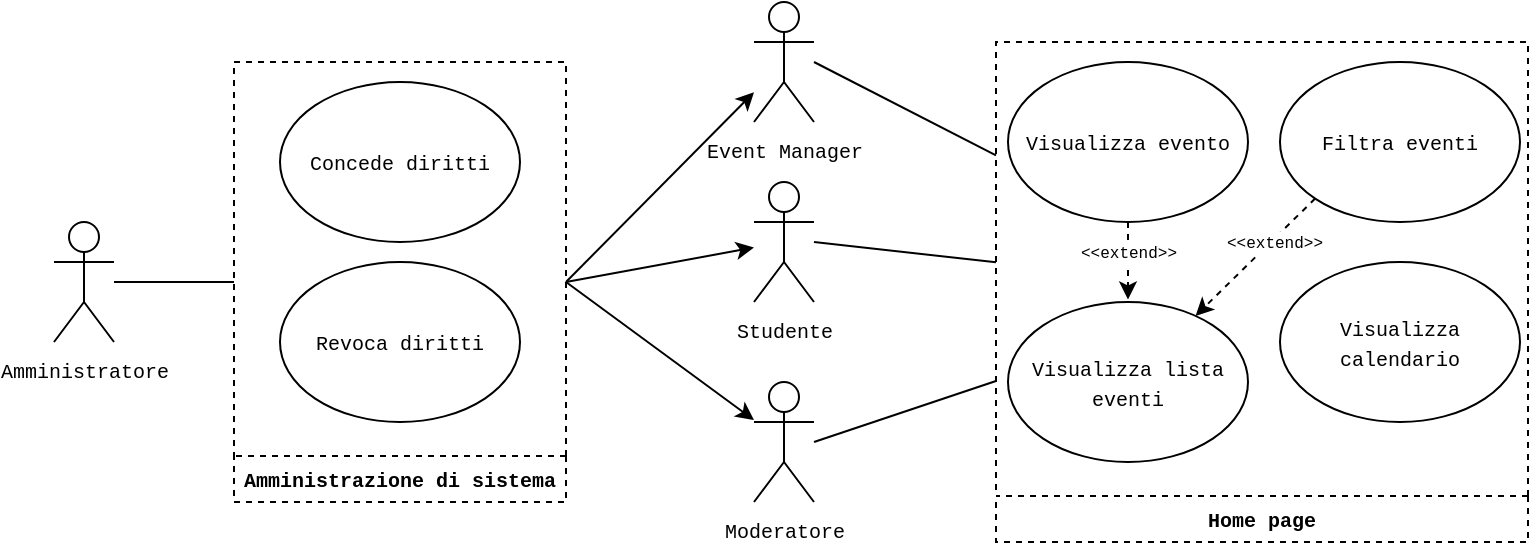 <mxfile version="16.5.1" type="device"><diagram id="GoCsQPbr7pPu7XiLjnaw" name="Pagina-1"><mxGraphModel dx="1575" dy="462" grid="1" gridSize="10" guides="1" tooltips="1" connect="1" arrows="1" fold="1" page="1" pageScale="1" pageWidth="827" pageHeight="1169" math="0" shadow="0"><root><mxCell id="0"/><mxCell id="1" parent="0"/><mxCell id="d6tuT_Ok0TjHwpfOoW3g-14" style="edgeStyle=none;rounded=0;orthogonalLoop=1;jettySize=auto;html=1;fontFamily=Courier New;fontSize=10;endArrow=none;endFill=0;" parent="1" target="d6tuT_Ok0TjHwpfOoW3g-5" edge="1"><mxGeometry relative="1" as="geometry"><mxPoint x="190" y="80" as="sourcePoint"/></mxGeometry></mxCell><mxCell id="d6tuT_Ok0TjHwpfOoW3g-1" value="&lt;font style=&quot;font-size: 10px&quot; face=&quot;Courier New&quot;&gt;Event Manager&lt;/font&gt;" style="shape=umlActor;verticalLabelPosition=bottom;verticalAlign=top;html=1;outlineConnect=0;" parent="1" vertex="1"><mxGeometry x="160" y="50" width="30" height="60" as="geometry"/></mxCell><mxCell id="d6tuT_Ok0TjHwpfOoW3g-5" value="Home page" style="swimlane;fontFamily=Courier New;fontSize=10;direction=west;dashed=1;" parent="1" vertex="1"><mxGeometry x="281" y="70" width="266" height="250" as="geometry"/></mxCell><mxCell id="d6tuT_Ok0TjHwpfOoW3g-18" value="&lt;font style=&quot;font-size: 8px&quot;&gt;&amp;lt;&amp;lt;extend&amp;gt;&amp;gt;&lt;/font&gt;" style="edgeStyle=none;rounded=0;orthogonalLoop=1;jettySize=auto;html=1;exitX=0.5;exitY=1;exitDx=0;exitDy=0;entryX=0.5;entryY=-0.016;entryDx=0;entryDy=0;entryPerimeter=0;fontFamily=Courier New;fontSize=10;endArrow=classic;endFill=1;dashed=1;" parent="d6tuT_Ok0TjHwpfOoW3g-5" source="d6tuT_Ok0TjHwpfOoW3g-2" target="d6tuT_Ok0TjHwpfOoW3g-4" edge="1"><mxGeometry x="-0.225" relative="1" as="geometry"><mxPoint as="offset"/></mxGeometry></mxCell><mxCell id="d6tuT_Ok0TjHwpfOoW3g-2" value="&lt;font style=&quot;font-size: 10px&quot; face=&quot;Courier New&quot;&gt;Visualizza evento&lt;/font&gt;" style="ellipse;whiteSpace=wrap;html=1;" parent="d6tuT_Ok0TjHwpfOoW3g-5" vertex="1"><mxGeometry x="6" y="10" width="120" height="80" as="geometry"/></mxCell><mxCell id="d6tuT_Ok0TjHwpfOoW3g-4" value="&lt;font style=&quot;font-size: 10px&quot; face=&quot;Courier New&quot;&gt;Visualizza lista eventi&lt;/font&gt;" style="ellipse;whiteSpace=wrap;html=1;" parent="d6tuT_Ok0TjHwpfOoW3g-5" vertex="1"><mxGeometry x="6" y="130" width="120" height="80" as="geometry"/></mxCell><mxCell id="d6tuT_Ok0TjHwpfOoW3g-8" value="&lt;font style=&quot;font-size: 10px&quot; face=&quot;Courier New&quot;&gt;Visualizza calendario&lt;/font&gt;" style="ellipse;whiteSpace=wrap;html=1;" parent="d6tuT_Ok0TjHwpfOoW3g-5" vertex="1"><mxGeometry x="142" y="110" width="120" height="80" as="geometry"/></mxCell><mxCell id="d6tuT_Ok0TjHwpfOoW3g-10" value="&lt;font style=&quot;font-size: 8px&quot;&gt;&amp;lt;&amp;lt;extend&amp;gt;&amp;gt;&lt;/font&gt;" style="rounded=0;orthogonalLoop=1;jettySize=auto;html=1;exitX=0;exitY=1;exitDx=0;exitDy=0;fontFamily=Courier New;fontSize=10;endArrow=classic;endFill=1;dashed=1;" parent="d6tuT_Ok0TjHwpfOoW3g-5" source="d6tuT_Ok0TjHwpfOoW3g-9" target="d6tuT_Ok0TjHwpfOoW3g-4" edge="1"><mxGeometry x="-0.286" y="1" relative="1" as="geometry"><mxPoint as="offset"/></mxGeometry></mxCell><mxCell id="d6tuT_Ok0TjHwpfOoW3g-9" value="&lt;font style=&quot;font-size: 10px&quot; face=&quot;Courier New&quot;&gt;Filtra eventi&lt;/font&gt;" style="ellipse;whiteSpace=wrap;html=1;" parent="d6tuT_Ok0TjHwpfOoW3g-5" vertex="1"><mxGeometry x="142" y="10" width="120" height="80" as="geometry"/></mxCell><mxCell id="d6tuT_Ok0TjHwpfOoW3g-15" style="edgeStyle=none;rounded=0;orthogonalLoop=1;jettySize=auto;html=1;fontFamily=Courier New;fontSize=10;endArrow=none;endFill=0;" parent="1" target="d6tuT_Ok0TjHwpfOoW3g-5" edge="1"><mxGeometry relative="1" as="geometry"><mxPoint x="190" y="170" as="sourcePoint"/></mxGeometry></mxCell><mxCell id="d6tuT_Ok0TjHwpfOoW3g-11" value="&lt;font style=&quot;font-size: 10px&quot; face=&quot;Courier New&quot;&gt;Studente&lt;/font&gt;" style="shape=umlActor;verticalLabelPosition=bottom;verticalAlign=top;html=1;outlineConnect=0;" parent="1" vertex="1"><mxGeometry x="160" y="140" width="30" height="60" as="geometry"/></mxCell><mxCell id="d6tuT_Ok0TjHwpfOoW3g-16" style="edgeStyle=none;rounded=0;orthogonalLoop=1;jettySize=auto;html=1;fontFamily=Courier New;fontSize=10;endArrow=none;endFill=0;" parent="1" target="d6tuT_Ok0TjHwpfOoW3g-5" edge="1"><mxGeometry relative="1" as="geometry"><mxPoint x="190" y="270" as="sourcePoint"/></mxGeometry></mxCell><mxCell id="d6tuT_Ok0TjHwpfOoW3g-12" value="&lt;font style=&quot;font-size: 10px&quot; face=&quot;Courier New&quot;&gt;Moderatore&lt;/font&gt;" style="shape=umlActor;verticalLabelPosition=bottom;verticalAlign=top;html=1;outlineConnect=0;" parent="1" vertex="1"><mxGeometry x="160" y="240" width="30" height="60" as="geometry"/></mxCell><mxCell id="d6tuT_Ok0TjHwpfOoW3g-30" style="edgeStyle=none;rounded=0;orthogonalLoop=1;jettySize=auto;html=1;fontFamily=Courier New;fontSize=10;endArrow=none;endFill=0;" parent="1" target="d6tuT_Ok0TjHwpfOoW3g-23" edge="1"><mxGeometry relative="1" as="geometry"><mxPoint x="-160" y="190" as="sourcePoint"/></mxGeometry></mxCell><mxCell id="d6tuT_Ok0TjHwpfOoW3g-13" value="&lt;font style=&quot;font-size: 10px&quot; face=&quot;Courier New&quot;&gt;Amministratore&lt;/font&gt;" style="shape=umlActor;verticalLabelPosition=bottom;verticalAlign=top;html=1;outlineConnect=0;" parent="1" vertex="1"><mxGeometry x="-190" y="160" width="30" height="60" as="geometry"/></mxCell><mxCell id="d6tuT_Ok0TjHwpfOoW3g-31" style="edgeStyle=none;rounded=0;orthogonalLoop=1;jettySize=auto;html=1;exitX=0;exitY=0.5;exitDx=0;exitDy=0;fontFamily=Courier New;fontSize=10;endArrow=classic;endFill=1;" parent="1" source="d6tuT_Ok0TjHwpfOoW3g-23" target="d6tuT_Ok0TjHwpfOoW3g-1" edge="1"><mxGeometry relative="1" as="geometry"/></mxCell><mxCell id="d6tuT_Ok0TjHwpfOoW3g-32" style="edgeStyle=none;rounded=0;orthogonalLoop=1;jettySize=auto;html=1;exitX=0;exitY=0.5;exitDx=0;exitDy=0;fontFamily=Courier New;fontSize=10;endArrow=classic;endFill=1;" parent="1" source="d6tuT_Ok0TjHwpfOoW3g-23" target="d6tuT_Ok0TjHwpfOoW3g-11" edge="1"><mxGeometry relative="1" as="geometry"/></mxCell><mxCell id="d6tuT_Ok0TjHwpfOoW3g-33" style="edgeStyle=none;rounded=0;orthogonalLoop=1;jettySize=auto;html=1;exitX=0;exitY=0.5;exitDx=0;exitDy=0;fontFamily=Courier New;fontSize=10;endArrow=classic;endFill=1;" parent="1" source="d6tuT_Ok0TjHwpfOoW3g-23" target="d6tuT_Ok0TjHwpfOoW3g-12" edge="1"><mxGeometry relative="1" as="geometry"/></mxCell><mxCell id="d6tuT_Ok0TjHwpfOoW3g-23" value="Amministrazione di sistema" style="swimlane;fontFamily=Courier New;fontSize=10;direction=west;dashed=1;" parent="1" vertex="1"><mxGeometry x="-100" y="80" width="166" height="220" as="geometry"/></mxCell><mxCell id="d6tuT_Ok0TjHwpfOoW3g-20" value="&lt;font face=&quot;Courier New&quot;&gt;&lt;span style=&quot;font-size: 10px&quot;&gt;Concede diritti&lt;/span&gt;&lt;/font&gt;" style="ellipse;whiteSpace=wrap;html=1;" parent="d6tuT_Ok0TjHwpfOoW3g-23" vertex="1"><mxGeometry x="23" y="10" width="120" height="80" as="geometry"/></mxCell><mxCell id="d6tuT_Ok0TjHwpfOoW3g-21" value="&lt;font face=&quot;Courier New&quot;&gt;&lt;span style=&quot;font-size: 10px&quot;&gt;Revoca diritti&lt;/span&gt;&lt;/font&gt;" style="ellipse;whiteSpace=wrap;html=1;" parent="d6tuT_Ok0TjHwpfOoW3g-23" vertex="1"><mxGeometry x="23" y="100" width="120" height="80" as="geometry"/></mxCell></root></mxGraphModel></diagram></mxfile>